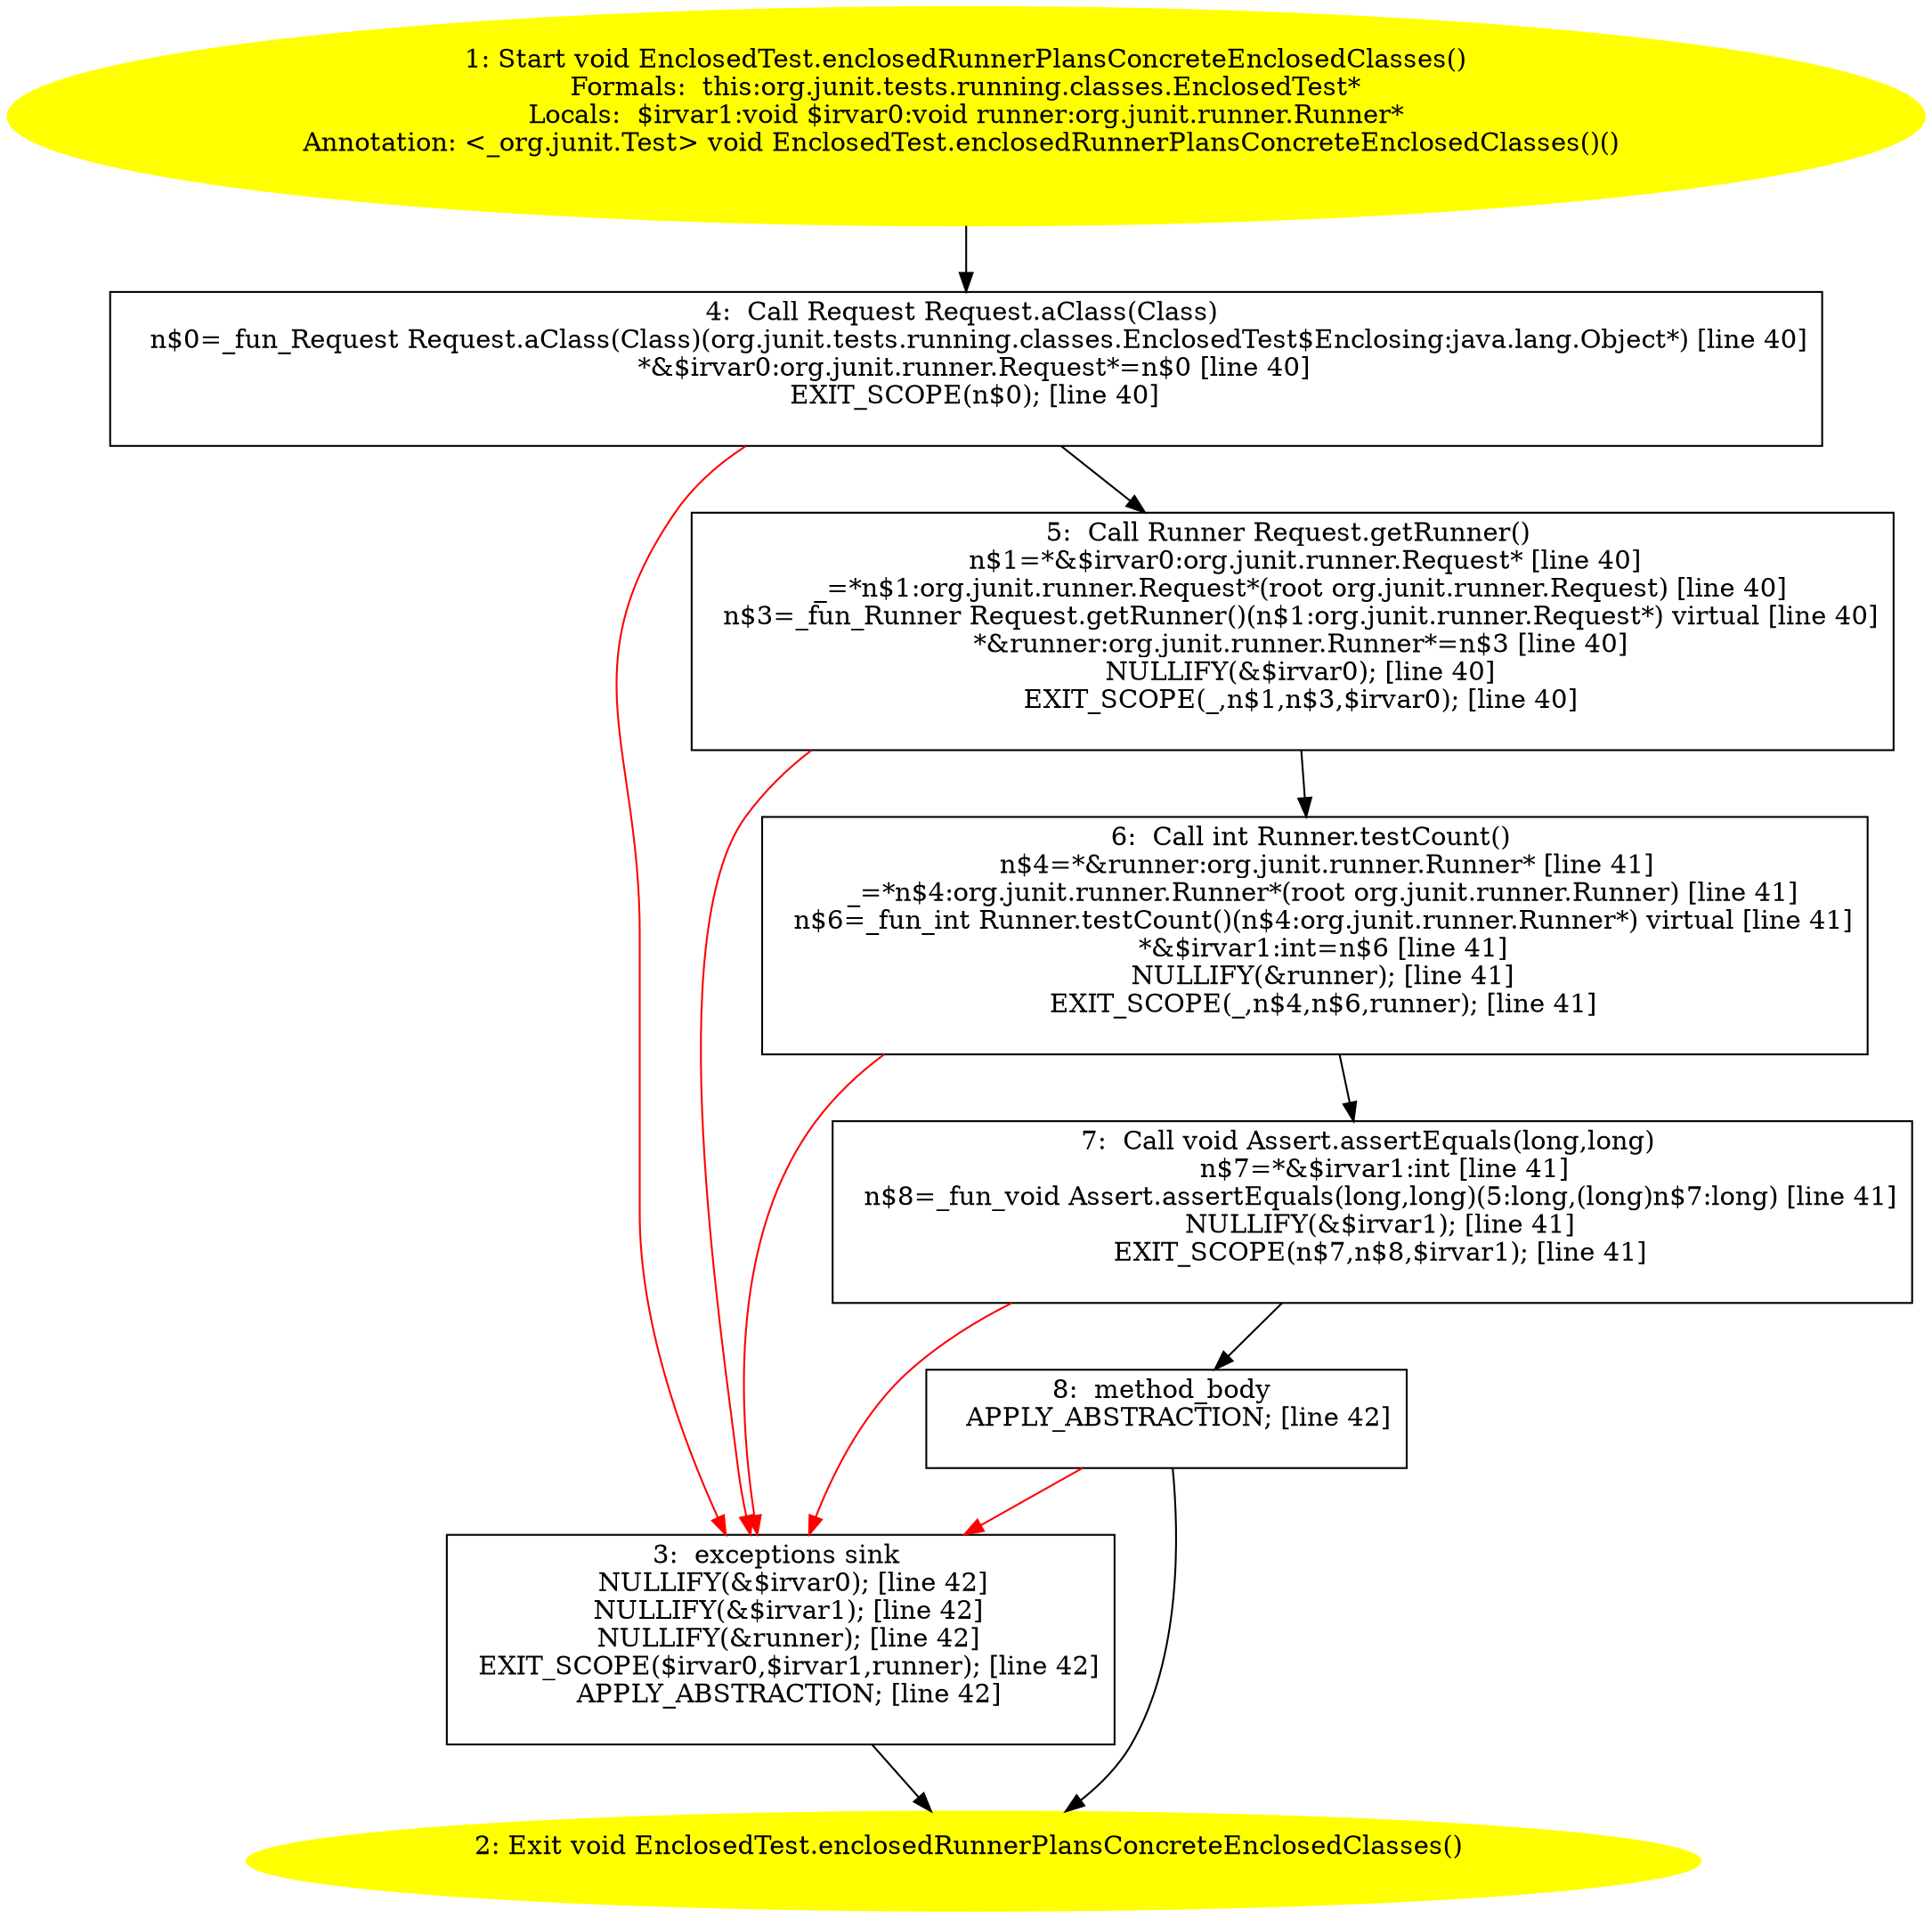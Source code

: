/* @generated */
digraph cfg {
"org.junit.tests.running.classes.EnclosedTest.enclosedRunnerPlansConcreteEnclosedClasses():void.de1e2ad2d87cf0554308826d3ef44943_1" [label="1: Start void EnclosedTest.enclosedRunnerPlansConcreteEnclosedClasses()\nFormals:  this:org.junit.tests.running.classes.EnclosedTest*\nLocals:  $irvar1:void $irvar0:void runner:org.junit.runner.Runner*\nAnnotation: <_org.junit.Test> void EnclosedTest.enclosedRunnerPlansConcreteEnclosedClasses()() \n  " color=yellow style=filled]
	

	 "org.junit.tests.running.classes.EnclosedTest.enclosedRunnerPlansConcreteEnclosedClasses():void.de1e2ad2d87cf0554308826d3ef44943_1" -> "org.junit.tests.running.classes.EnclosedTest.enclosedRunnerPlansConcreteEnclosedClasses():void.de1e2ad2d87cf0554308826d3ef44943_4" ;
"org.junit.tests.running.classes.EnclosedTest.enclosedRunnerPlansConcreteEnclosedClasses():void.de1e2ad2d87cf0554308826d3ef44943_2" [label="2: Exit void EnclosedTest.enclosedRunnerPlansConcreteEnclosedClasses() \n  " color=yellow style=filled]
	

"org.junit.tests.running.classes.EnclosedTest.enclosedRunnerPlansConcreteEnclosedClasses():void.de1e2ad2d87cf0554308826d3ef44943_3" [label="3:  exceptions sink \n   NULLIFY(&$irvar0); [line 42]\n  NULLIFY(&$irvar1); [line 42]\n  NULLIFY(&runner); [line 42]\n  EXIT_SCOPE($irvar0,$irvar1,runner); [line 42]\n  APPLY_ABSTRACTION; [line 42]\n " shape="box"]
	

	 "org.junit.tests.running.classes.EnclosedTest.enclosedRunnerPlansConcreteEnclosedClasses():void.de1e2ad2d87cf0554308826d3ef44943_3" -> "org.junit.tests.running.classes.EnclosedTest.enclosedRunnerPlansConcreteEnclosedClasses():void.de1e2ad2d87cf0554308826d3ef44943_2" ;
"org.junit.tests.running.classes.EnclosedTest.enclosedRunnerPlansConcreteEnclosedClasses():void.de1e2ad2d87cf0554308826d3ef44943_4" [label="4:  Call Request Request.aClass(Class) \n   n$0=_fun_Request Request.aClass(Class)(org.junit.tests.running.classes.EnclosedTest$Enclosing:java.lang.Object*) [line 40]\n  *&$irvar0:org.junit.runner.Request*=n$0 [line 40]\n  EXIT_SCOPE(n$0); [line 40]\n " shape="box"]
	

	 "org.junit.tests.running.classes.EnclosedTest.enclosedRunnerPlansConcreteEnclosedClasses():void.de1e2ad2d87cf0554308826d3ef44943_4" -> "org.junit.tests.running.classes.EnclosedTest.enclosedRunnerPlansConcreteEnclosedClasses():void.de1e2ad2d87cf0554308826d3ef44943_5" ;
	 "org.junit.tests.running.classes.EnclosedTest.enclosedRunnerPlansConcreteEnclosedClasses():void.de1e2ad2d87cf0554308826d3ef44943_4" -> "org.junit.tests.running.classes.EnclosedTest.enclosedRunnerPlansConcreteEnclosedClasses():void.de1e2ad2d87cf0554308826d3ef44943_3" [color="red" ];
"org.junit.tests.running.classes.EnclosedTest.enclosedRunnerPlansConcreteEnclosedClasses():void.de1e2ad2d87cf0554308826d3ef44943_5" [label="5:  Call Runner Request.getRunner() \n   n$1=*&$irvar0:org.junit.runner.Request* [line 40]\n  _=*n$1:org.junit.runner.Request*(root org.junit.runner.Request) [line 40]\n  n$3=_fun_Runner Request.getRunner()(n$1:org.junit.runner.Request*) virtual [line 40]\n  *&runner:org.junit.runner.Runner*=n$3 [line 40]\n  NULLIFY(&$irvar0); [line 40]\n  EXIT_SCOPE(_,n$1,n$3,$irvar0); [line 40]\n " shape="box"]
	

	 "org.junit.tests.running.classes.EnclosedTest.enclosedRunnerPlansConcreteEnclosedClasses():void.de1e2ad2d87cf0554308826d3ef44943_5" -> "org.junit.tests.running.classes.EnclosedTest.enclosedRunnerPlansConcreteEnclosedClasses():void.de1e2ad2d87cf0554308826d3ef44943_6" ;
	 "org.junit.tests.running.classes.EnclosedTest.enclosedRunnerPlansConcreteEnclosedClasses():void.de1e2ad2d87cf0554308826d3ef44943_5" -> "org.junit.tests.running.classes.EnclosedTest.enclosedRunnerPlansConcreteEnclosedClasses():void.de1e2ad2d87cf0554308826d3ef44943_3" [color="red" ];
"org.junit.tests.running.classes.EnclosedTest.enclosedRunnerPlansConcreteEnclosedClasses():void.de1e2ad2d87cf0554308826d3ef44943_6" [label="6:  Call int Runner.testCount() \n   n$4=*&runner:org.junit.runner.Runner* [line 41]\n  _=*n$4:org.junit.runner.Runner*(root org.junit.runner.Runner) [line 41]\n  n$6=_fun_int Runner.testCount()(n$4:org.junit.runner.Runner*) virtual [line 41]\n  *&$irvar1:int=n$6 [line 41]\n  NULLIFY(&runner); [line 41]\n  EXIT_SCOPE(_,n$4,n$6,runner); [line 41]\n " shape="box"]
	

	 "org.junit.tests.running.classes.EnclosedTest.enclosedRunnerPlansConcreteEnclosedClasses():void.de1e2ad2d87cf0554308826d3ef44943_6" -> "org.junit.tests.running.classes.EnclosedTest.enclosedRunnerPlansConcreteEnclosedClasses():void.de1e2ad2d87cf0554308826d3ef44943_7" ;
	 "org.junit.tests.running.classes.EnclosedTest.enclosedRunnerPlansConcreteEnclosedClasses():void.de1e2ad2d87cf0554308826d3ef44943_6" -> "org.junit.tests.running.classes.EnclosedTest.enclosedRunnerPlansConcreteEnclosedClasses():void.de1e2ad2d87cf0554308826d3ef44943_3" [color="red" ];
"org.junit.tests.running.classes.EnclosedTest.enclosedRunnerPlansConcreteEnclosedClasses():void.de1e2ad2d87cf0554308826d3ef44943_7" [label="7:  Call void Assert.assertEquals(long,long) \n   n$7=*&$irvar1:int [line 41]\n  n$8=_fun_void Assert.assertEquals(long,long)(5:long,(long)n$7:long) [line 41]\n  NULLIFY(&$irvar1); [line 41]\n  EXIT_SCOPE(n$7,n$8,$irvar1); [line 41]\n " shape="box"]
	

	 "org.junit.tests.running.classes.EnclosedTest.enclosedRunnerPlansConcreteEnclosedClasses():void.de1e2ad2d87cf0554308826d3ef44943_7" -> "org.junit.tests.running.classes.EnclosedTest.enclosedRunnerPlansConcreteEnclosedClasses():void.de1e2ad2d87cf0554308826d3ef44943_8" ;
	 "org.junit.tests.running.classes.EnclosedTest.enclosedRunnerPlansConcreteEnclosedClasses():void.de1e2ad2d87cf0554308826d3ef44943_7" -> "org.junit.tests.running.classes.EnclosedTest.enclosedRunnerPlansConcreteEnclosedClasses():void.de1e2ad2d87cf0554308826d3ef44943_3" [color="red" ];
"org.junit.tests.running.classes.EnclosedTest.enclosedRunnerPlansConcreteEnclosedClasses():void.de1e2ad2d87cf0554308826d3ef44943_8" [label="8:  method_body \n   APPLY_ABSTRACTION; [line 42]\n " shape="box"]
	

	 "org.junit.tests.running.classes.EnclosedTest.enclosedRunnerPlansConcreteEnclosedClasses():void.de1e2ad2d87cf0554308826d3ef44943_8" -> "org.junit.tests.running.classes.EnclosedTest.enclosedRunnerPlansConcreteEnclosedClasses():void.de1e2ad2d87cf0554308826d3ef44943_2" ;
	 "org.junit.tests.running.classes.EnclosedTest.enclosedRunnerPlansConcreteEnclosedClasses():void.de1e2ad2d87cf0554308826d3ef44943_8" -> "org.junit.tests.running.classes.EnclosedTest.enclosedRunnerPlansConcreteEnclosedClasses():void.de1e2ad2d87cf0554308826d3ef44943_3" [color="red" ];
}
